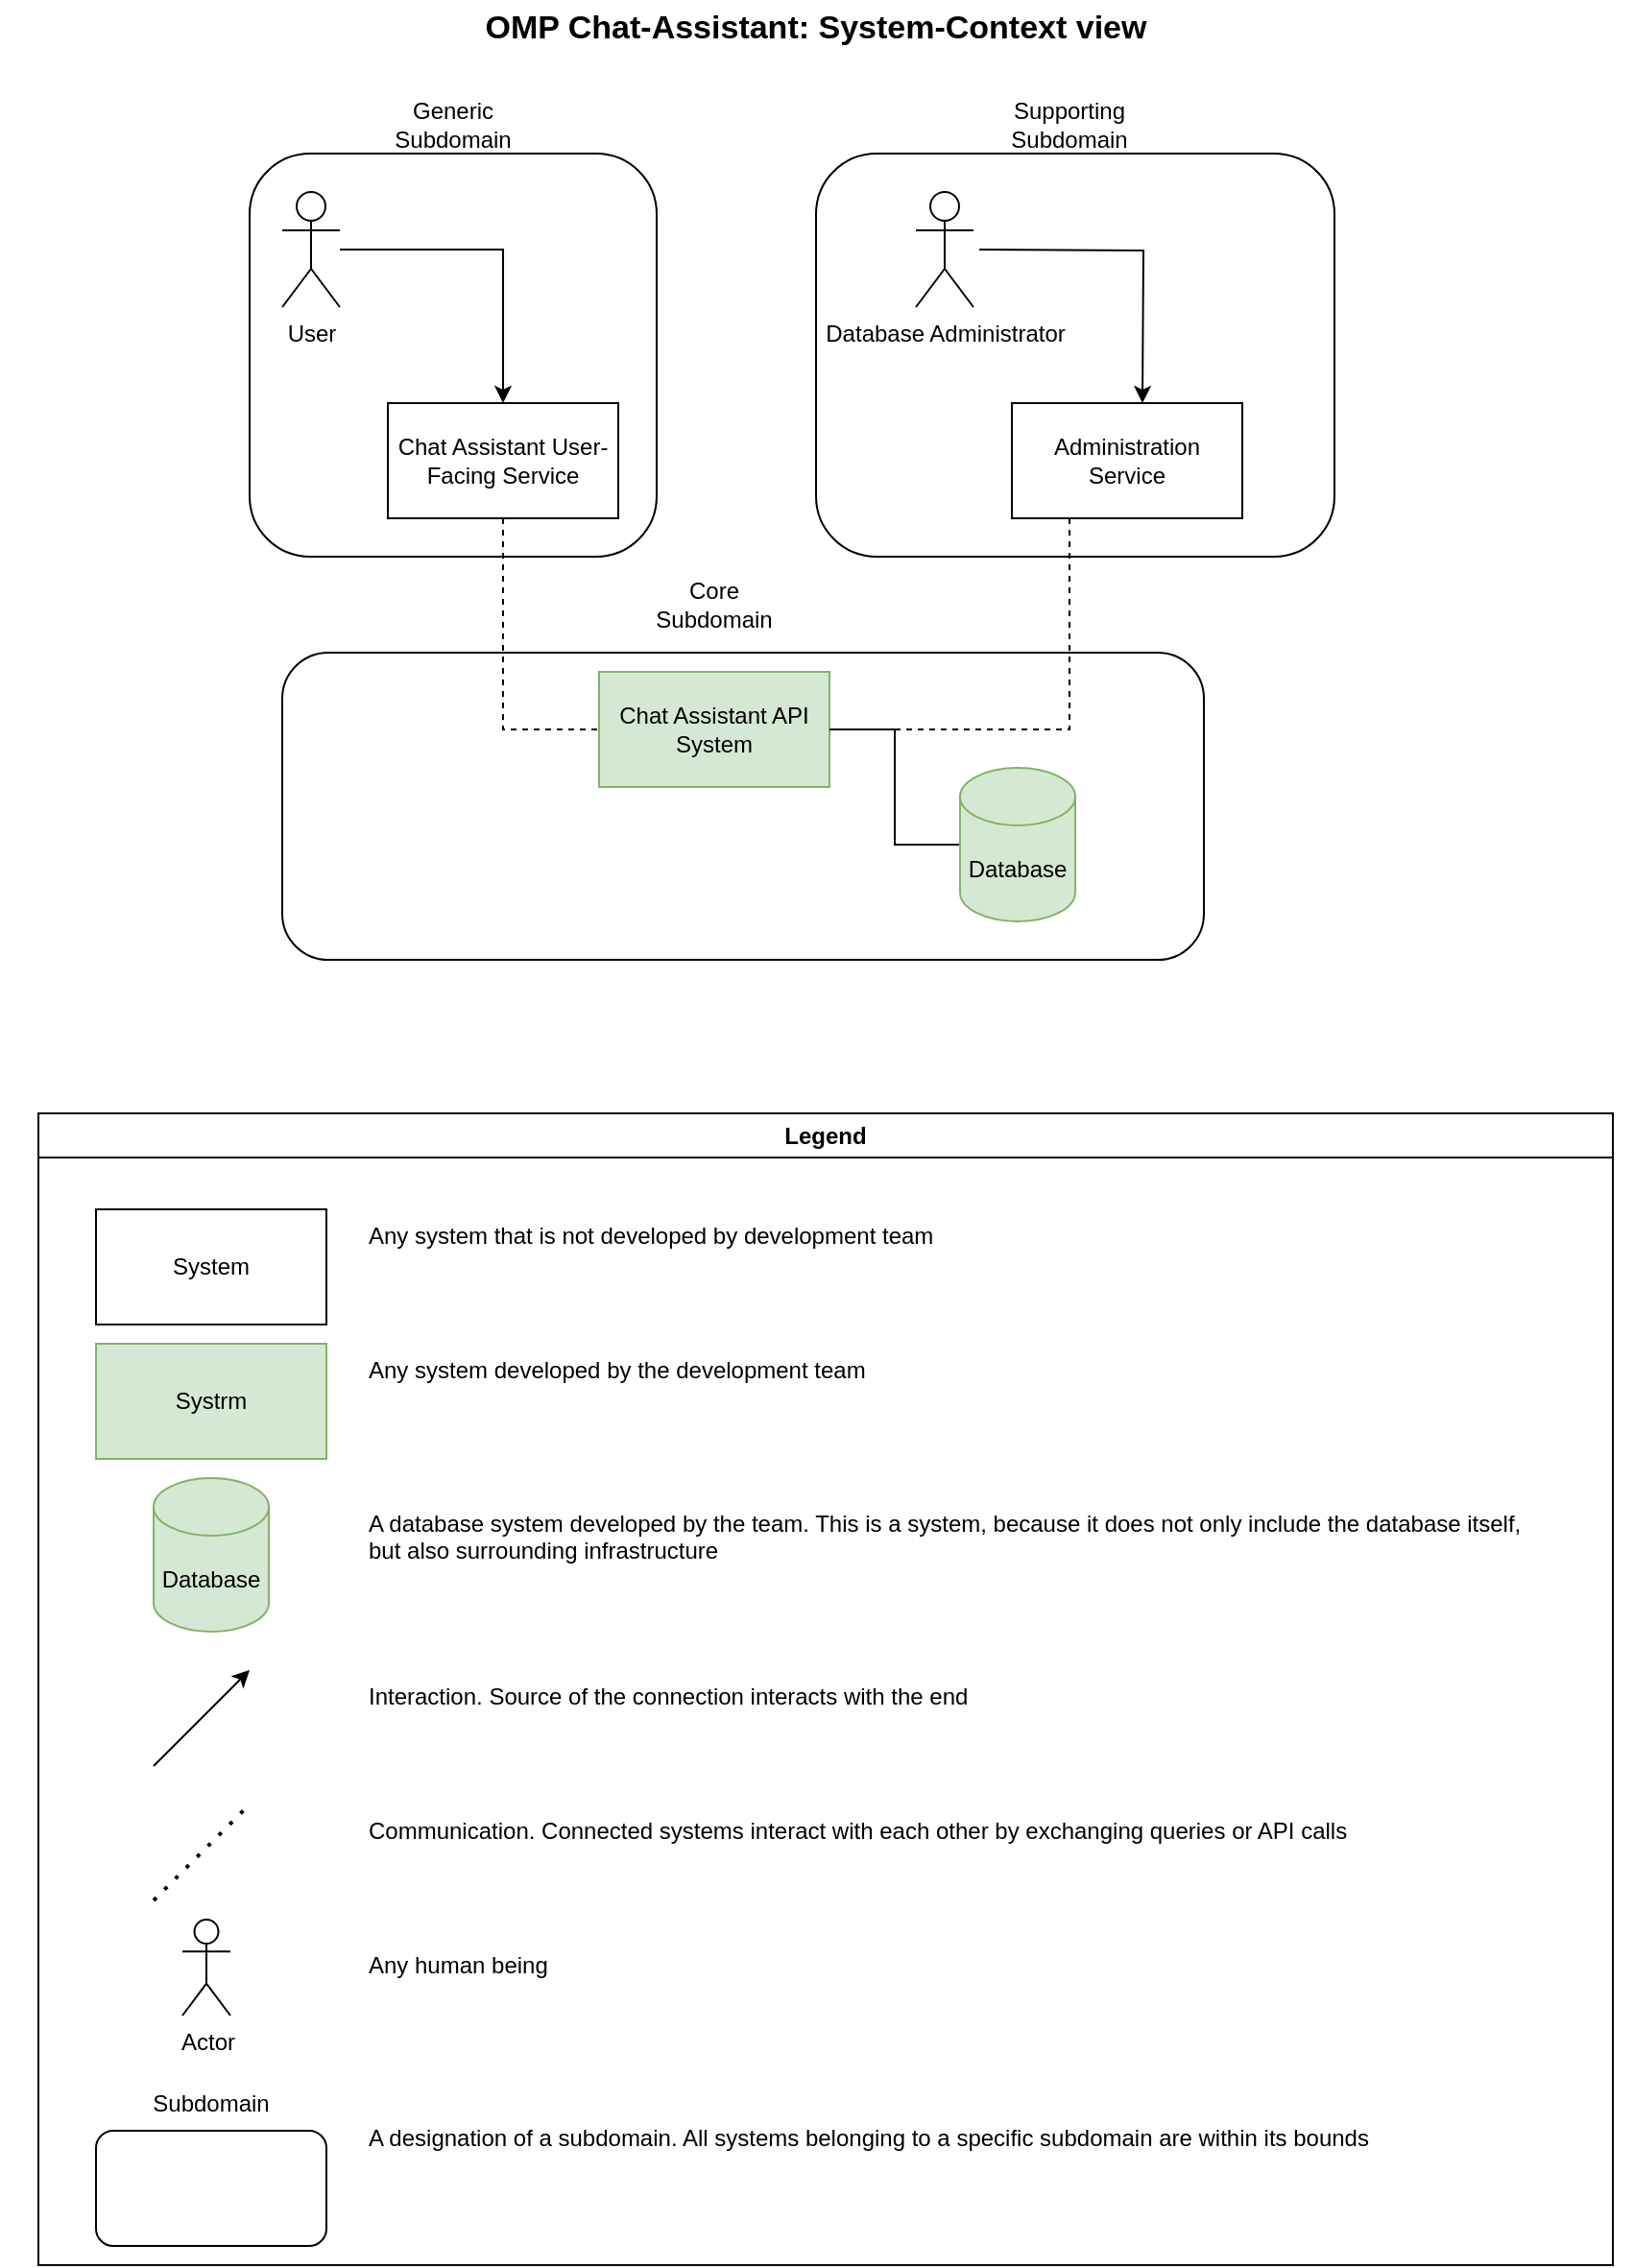 <mxfile>
    <diagram name="Page-1" id="XW25_Qr0gox8qkIDQo_x">
        <mxGraphModel dx="775" dy="637" grid="1" gridSize="10" guides="1" tooltips="1" connect="1" arrows="1" fold="1" page="1" pageScale="1" pageWidth="850" pageHeight="1100" background="#ffffff" math="0" shadow="0">
            <root>
                <mxCell id="0"/>
                <mxCell id="1" parent="0"/>
                <mxCell id="KNZ8NhDfGAsJustiehOf-54" value="" style="rounded=1;whiteSpace=wrap;html=1;fillColor=none;" parent="1" vertex="1">
                    <mxGeometry x="425" y="80" width="270" height="210" as="geometry"/>
                </mxCell>
                <mxCell id="KNZ8NhDfGAsJustiehOf-56" value="" style="rounded=1;whiteSpace=wrap;html=1;fillColor=none;" parent="1" vertex="1">
                    <mxGeometry x="147" y="340" width="480" height="160" as="geometry"/>
                </mxCell>
                <mxCell id="KNZ8NhDfGAsJustiehOf-44" value="" style="rounded=1;whiteSpace=wrap;html=1;fillColor=none;" parent="1" vertex="1">
                    <mxGeometry x="130" y="80" width="212" height="210" as="geometry"/>
                </mxCell>
                <mxCell id="KNZ8NhDfGAsJustiehOf-21" value="OMP Chat-Assistant: System-Context view" style="text;html=1;align=center;verticalAlign=middle;whiteSpace=wrap;rounded=0;fontSize=17;fontStyle=1" parent="1" vertex="1">
                    <mxGeometry width="850" height="30" as="geometry"/>
                </mxCell>
                <mxCell id="KNZ8NhDfGAsJustiehOf-22" value="Legend" style="swimlane;whiteSpace=wrap;html=1;" parent="1" vertex="1">
                    <mxGeometry x="20" y="580" width="820" height="600" as="geometry"/>
                </mxCell>
                <mxCell id="KNZ8NhDfGAsJustiehOf-23" value="System" style="rounded=0;whiteSpace=wrap;html=1;" parent="KNZ8NhDfGAsJustiehOf-22" vertex="1">
                    <mxGeometry x="30" y="50" width="120" height="60" as="geometry"/>
                </mxCell>
                <mxCell id="KNZ8NhDfGAsJustiehOf-24" value="Any system that is not developed by development team" style="text;html=1;align=left;verticalAlign=top;whiteSpace=wrap;rounded=0;" parent="KNZ8NhDfGAsJustiehOf-22" vertex="1">
                    <mxGeometry x="170" y="50" width="620" height="60" as="geometry"/>
                </mxCell>
                <mxCell id="KNZ8NhDfGAsJustiehOf-25" value="Systrm" style="rounded=0;whiteSpace=wrap;html=1;fillColor=#d5e8d4;strokeColor=#82b366;" parent="KNZ8NhDfGAsJustiehOf-22" vertex="1">
                    <mxGeometry x="30" y="120" width="120" height="60" as="geometry"/>
                </mxCell>
                <mxCell id="KNZ8NhDfGAsJustiehOf-26" value="Any system developed by the development team" style="text;html=1;align=left;verticalAlign=top;whiteSpace=wrap;rounded=0;" parent="KNZ8NhDfGAsJustiehOf-22" vertex="1">
                    <mxGeometry x="170" y="120" width="620" height="60" as="geometry"/>
                </mxCell>
                <mxCell id="KNZ8NhDfGAsJustiehOf-28" value="A database system developed by the team. This is a system, because it does not only include the database itself, but also surrounding infrastructure" style="text;html=1;align=left;verticalAlign=top;whiteSpace=wrap;rounded=0;" parent="KNZ8NhDfGAsJustiehOf-22" vertex="1">
                    <mxGeometry x="170" y="200" width="620" height="60" as="geometry"/>
                </mxCell>
                <mxCell id="KNZ8NhDfGAsJustiehOf-29" value="Database" style="shape=cylinder3;whiteSpace=wrap;html=1;boundedLbl=1;backgroundOutline=1;size=15;fillColor=#d5e8d4;strokeColor=#82b366;" parent="KNZ8NhDfGAsJustiehOf-22" vertex="1">
                    <mxGeometry x="60" y="190" width="60" height="80" as="geometry"/>
                </mxCell>
                <mxCell id="KNZ8NhDfGAsJustiehOf-31" value="Interaction. Source of the connection interacts with the end" style="text;html=1;align=left;verticalAlign=top;whiteSpace=wrap;rounded=0;" parent="KNZ8NhDfGAsJustiehOf-22" vertex="1">
                    <mxGeometry x="170" y="290" width="620" height="60" as="geometry"/>
                </mxCell>
                <mxCell id="KNZ8NhDfGAsJustiehOf-32" value="" style="endArrow=classic;html=1;rounded=0;" parent="KNZ8NhDfGAsJustiehOf-22" edge="1">
                    <mxGeometry width="50" height="50" relative="1" as="geometry">
                        <mxPoint x="60" y="340" as="sourcePoint"/>
                        <mxPoint x="110" y="290" as="targetPoint"/>
                    </mxGeometry>
                </mxCell>
                <mxCell id="KNZ8NhDfGAsJustiehOf-33" value="" style="endArrow=none;dashed=1;html=1;dashPattern=1 3;strokeWidth=2;rounded=0;" parent="KNZ8NhDfGAsJustiehOf-22" edge="1">
                    <mxGeometry width="50" height="50" relative="1" as="geometry">
                        <mxPoint x="60" y="410" as="sourcePoint"/>
                        <mxPoint x="110" y="360" as="targetPoint"/>
                    </mxGeometry>
                </mxCell>
                <mxCell id="KNZ8NhDfGAsJustiehOf-34" value="Communication. Connected systems interact with each other by exchanging queries or API calls" style="text;html=1;align=left;verticalAlign=top;whiteSpace=wrap;rounded=0;" parent="KNZ8NhDfGAsJustiehOf-22" vertex="1">
                    <mxGeometry x="170" y="360" width="620" height="60" as="geometry"/>
                </mxCell>
                <mxCell id="KNZ8NhDfGAsJustiehOf-35" value="Actor" style="shape=umlActor;verticalLabelPosition=bottom;verticalAlign=top;html=1;outlineConnect=0;" parent="KNZ8NhDfGAsJustiehOf-22" vertex="1">
                    <mxGeometry x="75" y="420" width="25" height="50" as="geometry"/>
                </mxCell>
                <mxCell id="KNZ8NhDfGAsJustiehOf-36" value="Any human being" style="text;html=1;align=left;verticalAlign=top;whiteSpace=wrap;rounded=0;" parent="KNZ8NhDfGAsJustiehOf-22" vertex="1">
                    <mxGeometry x="170" y="430" width="620" height="60" as="geometry"/>
                </mxCell>
                <mxCell id="KNZ8NhDfGAsJustiehOf-37" value="" style="rounded=1;whiteSpace=wrap;html=1;fillColor=none;" parent="KNZ8NhDfGAsJustiehOf-22" vertex="1">
                    <mxGeometry x="30" y="530" width="120" height="60" as="geometry"/>
                </mxCell>
                <mxCell id="KNZ8NhDfGAsJustiehOf-38" value="Subdomain" style="text;html=1;align=center;verticalAlign=middle;whiteSpace=wrap;rounded=0;" parent="KNZ8NhDfGAsJustiehOf-22" vertex="1">
                    <mxGeometry x="60" y="501" width="60" height="30" as="geometry"/>
                </mxCell>
                <mxCell id="KNZ8NhDfGAsJustiehOf-39" value="A designation of a subdomain. All systems belonging to a specific subdomain are within its bounds" style="text;html=1;align=left;verticalAlign=top;whiteSpace=wrap;rounded=0;" parent="KNZ8NhDfGAsJustiehOf-22" vertex="1">
                    <mxGeometry x="170" y="520" width="620" height="60" as="geometry"/>
                </mxCell>
                <mxCell id="KNZ8NhDfGAsJustiehOf-43" style="edgeStyle=orthogonalEdgeStyle;rounded=0;orthogonalLoop=1;jettySize=auto;html=1;entryX=0.5;entryY=0;entryDx=0;entryDy=0;" parent="1" source="KNZ8NhDfGAsJustiehOf-41" target="KNZ8NhDfGAsJustiehOf-42" edge="1">
                    <mxGeometry relative="1" as="geometry"/>
                </mxCell>
                <mxCell id="KNZ8NhDfGAsJustiehOf-41" value="User" style="shape=umlActor;verticalLabelPosition=bottom;verticalAlign=top;html=1;outlineConnect=0;" parent="1" vertex="1">
                    <mxGeometry x="147" y="100" width="30" height="60" as="geometry"/>
                </mxCell>
                <mxCell id="KNZ8NhDfGAsJustiehOf-49" style="edgeStyle=orthogonalEdgeStyle;rounded=0;orthogonalLoop=1;jettySize=auto;html=1;entryX=0;entryY=0.5;entryDx=0;entryDy=0;dashed=1;endArrow=none;startFill=0;" parent="1" source="KNZ8NhDfGAsJustiehOf-42" target="KNZ8NhDfGAsJustiehOf-47" edge="1">
                    <mxGeometry relative="1" as="geometry"/>
                </mxCell>
                <mxCell id="KNZ8NhDfGAsJustiehOf-42" value="Chat Assistant User-Facing Service" style="rounded=0;whiteSpace=wrap;html=1;" parent="1" vertex="1">
                    <mxGeometry x="202" y="210" width="120" height="60" as="geometry"/>
                </mxCell>
                <mxCell id="KNZ8NhDfGAsJustiehOf-45" value="Generic Subdomain" style="text;html=1;align=center;verticalAlign=middle;whiteSpace=wrap;rounded=0;" parent="1" vertex="1">
                    <mxGeometry x="206" y="50" width="60" height="30" as="geometry"/>
                </mxCell>
                <mxCell id="KNZ8NhDfGAsJustiehOf-47" value="Chat Assistant API System" style="rounded=0;whiteSpace=wrap;html=1;fillColor=#d5e8d4;strokeColor=#82b366;" parent="1" vertex="1">
                    <mxGeometry x="312" y="350" width="120" height="60" as="geometry"/>
                </mxCell>
                <mxCell id="KNZ8NhDfGAsJustiehOf-50" value="Database Administrator" style="shape=umlActor;verticalLabelPosition=bottom;verticalAlign=top;html=1;outlineConnect=0;" parent="1" vertex="1">
                    <mxGeometry x="477" y="100" width="30" height="60" as="geometry"/>
                </mxCell>
                <mxCell id="KNZ8NhDfGAsJustiehOf-53" style="edgeStyle=orthogonalEdgeStyle;rounded=0;orthogonalLoop=1;jettySize=auto;html=1;entryX=1;entryY=0.5;entryDx=0;entryDy=0;endArrow=none;startFill=0;" parent="1" source="KNZ8NhDfGAsJustiehOf-51" target="KNZ8NhDfGAsJustiehOf-47" edge="1">
                    <mxGeometry relative="1" as="geometry"/>
                </mxCell>
                <mxCell id="KNZ8NhDfGAsJustiehOf-51" value="Database" style="shape=cylinder3;whiteSpace=wrap;html=1;boundedLbl=1;backgroundOutline=1;size=15;fillColor=#d5e8d4;strokeColor=#82b366;" parent="1" vertex="1">
                    <mxGeometry x="500" y="400" width="60" height="80" as="geometry"/>
                </mxCell>
                <mxCell id="KNZ8NhDfGAsJustiehOf-55" value="Supporting Subdomain" style="text;html=1;align=center;verticalAlign=middle;whiteSpace=wrap;rounded=0;" parent="1" vertex="1">
                    <mxGeometry x="527" y="50" width="60" height="30" as="geometry"/>
                </mxCell>
                <mxCell id="KNZ8NhDfGAsJustiehOf-57" value="Core Subdomain" style="text;html=1;align=center;verticalAlign=middle;whiteSpace=wrap;rounded=0;" parent="1" vertex="1">
                    <mxGeometry x="342" y="300" width="60" height="30" as="geometry"/>
                </mxCell>
                <mxCell id="2" value="Administration Service" style="rounded=0;whiteSpace=wrap;html=1;" vertex="1" parent="1">
                    <mxGeometry x="527" y="210" width="120" height="60" as="geometry"/>
                </mxCell>
                <mxCell id="4" style="edgeStyle=orthogonalEdgeStyle;rounded=0;orthogonalLoop=1;jettySize=auto;html=1;entryX=0.5;entryY=0;entryDx=0;entryDy=0;" edge="1" parent="1">
                    <mxGeometry relative="1" as="geometry">
                        <mxPoint x="510" y="130" as="sourcePoint"/>
                        <mxPoint x="595" y="210" as="targetPoint"/>
                    </mxGeometry>
                </mxCell>
                <mxCell id="5" style="edgeStyle=orthogonalEdgeStyle;rounded=0;orthogonalLoop=1;jettySize=auto;html=1;entryX=1;entryY=0.5;entryDx=0;entryDy=0;dashed=1;endArrow=none;startFill=0;exitX=0.25;exitY=1;exitDx=0;exitDy=0;" edge="1" parent="1" source="2" target="KNZ8NhDfGAsJustiehOf-47">
                    <mxGeometry relative="1" as="geometry">
                        <mxPoint x="540" y="320" as="sourcePoint"/>
                        <mxPoint x="626.53" y="420" as="targetPoint"/>
                    </mxGeometry>
                </mxCell>
            </root>
        </mxGraphModel>
    </diagram>
</mxfile>